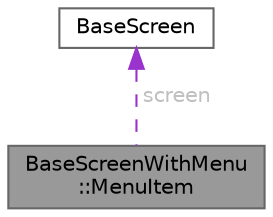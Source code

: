 digraph "BaseScreenWithMenu::MenuItem"
{
 // LATEX_PDF_SIZE
  bgcolor="transparent";
  edge [fontname=Helvetica,fontsize=10,labelfontname=Helvetica,labelfontsize=10];
  node [fontname=Helvetica,fontsize=10,shape=box,height=0.2,width=0.4];
  Node1 [id="Node000001",label="BaseScreenWithMenu\l::MenuItem",height=0.2,width=0.4,color="gray40", fillcolor="grey60", style="filled", fontcolor="black",tooltip=" "];
  Node2 -> Node1 [id="edge1_Node000001_Node000002",dir="back",color="darkorchid3",style="dashed",tooltip=" ",label=" screen",fontcolor="grey" ];
  Node2 [id="Node000002",label="BaseScreen",height=0.2,width=0.4,color="gray40", fillcolor="white", style="filled",URL="$class_base_screen.html",tooltip=" "];
}
